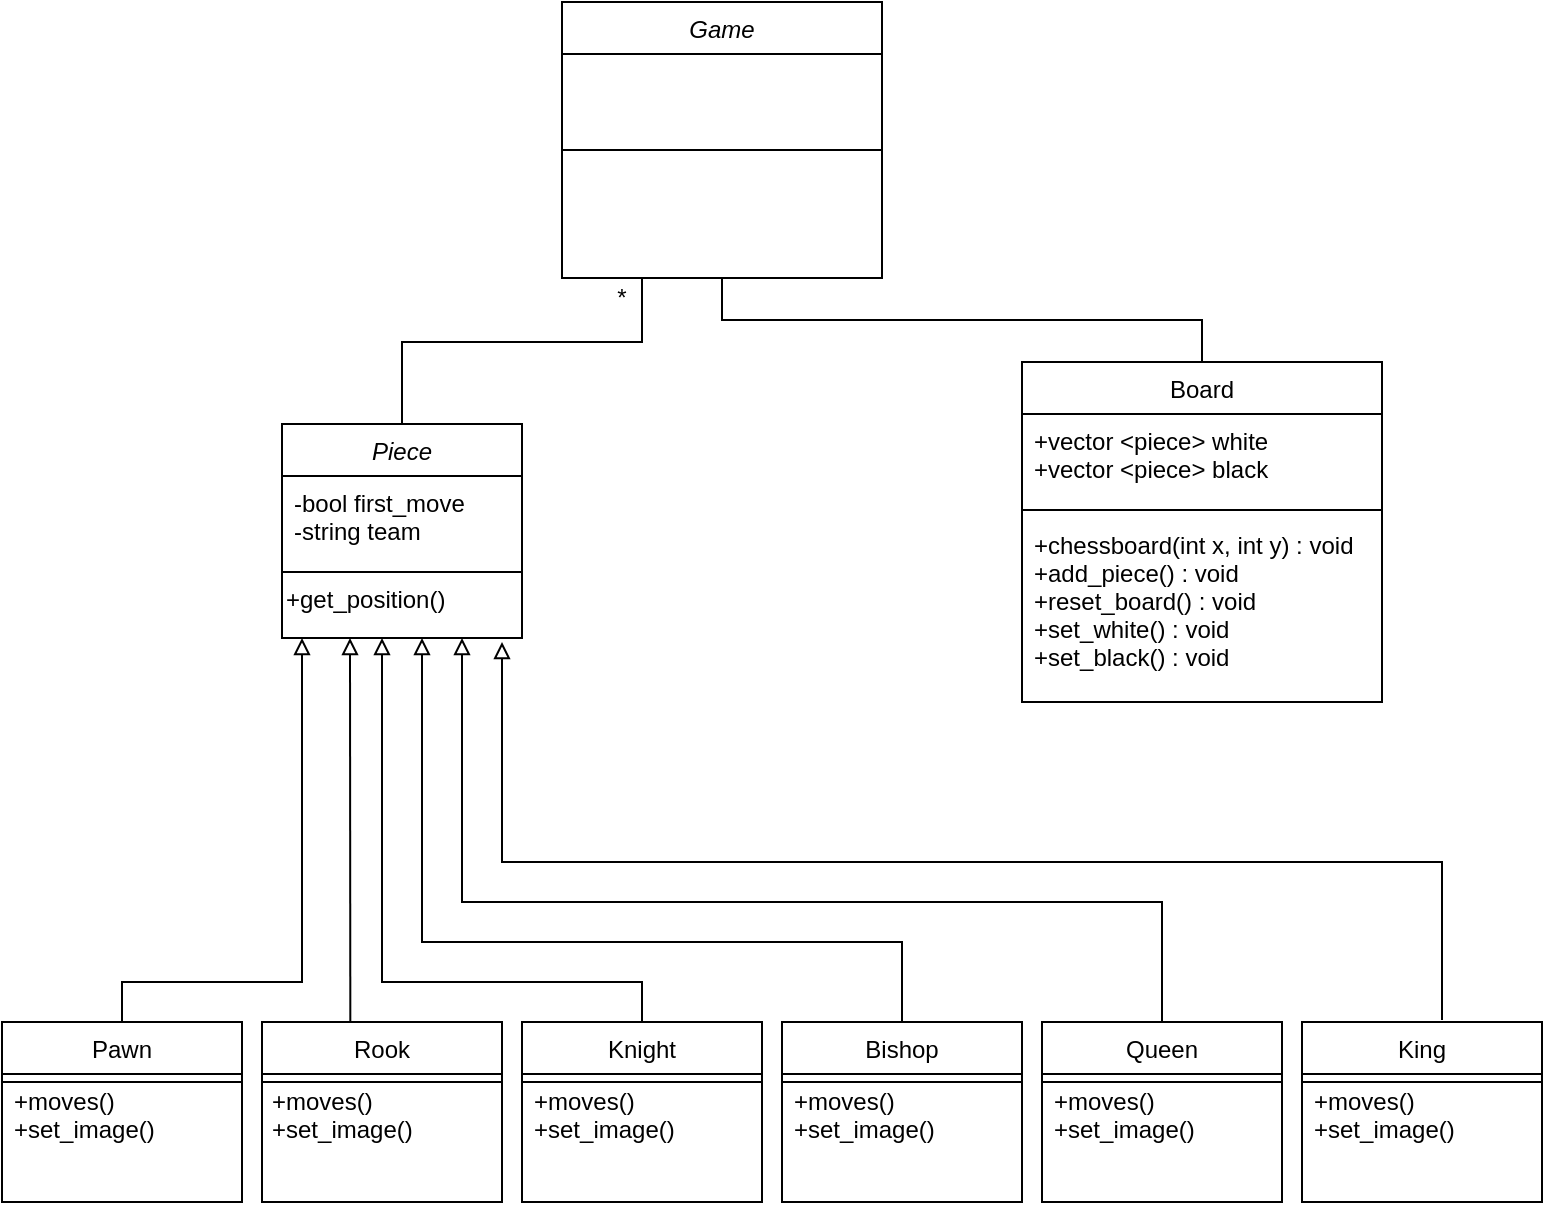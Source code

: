 <mxfile version="13.0.6" type="github"><diagram id="C5RBs43oDa-KdzZeNtuy" name="Page-1"><mxGraphModel dx="1185" dy="636" grid="1" gridSize="10" guides="1" tooltips="1" connect="1" arrows="1" fold="1" page="1" pageScale="1" pageWidth="827" pageHeight="1169" math="0" shadow="0"><root><mxCell id="WIyWlLk6GJQsqaUBKTNV-0"/><mxCell id="WIyWlLk6GJQsqaUBKTNV-1" parent="WIyWlLk6GJQsqaUBKTNV-0"/><mxCell id="zkfFHV4jXpPFQw0GAbJ--12" value="" style="endArrow=none;endSize=10;endFill=0;shadow=0;strokeWidth=1;rounded=0;edgeStyle=elbowEdgeStyle;elbow=vertical;" parent="WIyWlLk6GJQsqaUBKTNV-1" source="zkfFHV4jXpPFQw0GAbJ--6" target="zkfFHV4jXpPFQw0GAbJ--0" edge="1"><mxGeometry width="160" relative="1" as="geometry"><mxPoint x="200" y="203" as="sourcePoint"/><mxPoint x="200" y="203" as="targetPoint"/></mxGeometry></mxCell><mxCell id="zkfFHV4jXpPFQw0GAbJ--0" value="Game" style="swimlane;fontStyle=2;align=center;verticalAlign=top;childLayout=stackLayout;horizontal=1;startSize=26;horizontalStack=0;resizeParent=1;resizeLast=0;collapsible=1;marginBottom=0;rounded=0;shadow=0;strokeWidth=1;" parent="WIyWlLk6GJQsqaUBKTNV-1" vertex="1"><mxGeometry x="320" y="50" width="160" height="138" as="geometry"><mxRectangle x="230" y="140" width="160" height="26" as="alternateBounds"/></mxGeometry></mxCell><mxCell id="zkfFHV4jXpPFQw0GAbJ--2" value="&#xA;&#xA;" style="text;align=left;verticalAlign=top;spacingLeft=4;spacingRight=4;overflow=hidden;rotatable=0;points=[[0,0.5],[1,0.5]];portConstraint=eastwest;rounded=0;shadow=0;html=0;" parent="zkfFHV4jXpPFQw0GAbJ--0" vertex="1"><mxGeometry y="26" width="160" height="44" as="geometry"/></mxCell><mxCell id="zkfFHV4jXpPFQw0GAbJ--4" value="" style="line;html=1;strokeWidth=1;align=left;verticalAlign=middle;spacingTop=-1;spacingLeft=3;spacingRight=3;rotatable=0;labelPosition=right;points=[];portConstraint=eastwest;" parent="zkfFHV4jXpPFQw0GAbJ--0" vertex="1"><mxGeometry y="70" width="160" height="8" as="geometry"/></mxCell><mxCell id="BQkqRbHqGt_uNCbF7FjM-45" value="+moves()&#xA;+set_image()&#xA;&#xA;&#xA;" style="text;align=left;verticalAlign=top;spacingLeft=4;spacingRight=4;overflow=hidden;rotatable=0;points=[[0,0.5],[1,0.5]];portConstraint=eastwest;" vertex="1" parent="WIyWlLk6GJQsqaUBKTNV-1"><mxGeometry x="40" y="586" width="120" height="44" as="geometry"/></mxCell><mxCell id="BQkqRbHqGt_uNCbF7FjM-46" value="+moves()&#xA;+set_image()&#xA;&#xA;&#xA;" style="text;align=left;verticalAlign=top;spacingLeft=4;spacingRight=4;overflow=hidden;rotatable=0;points=[[0,0.5],[1,0.5]];portConstraint=eastwest;" vertex="1" parent="WIyWlLk6GJQsqaUBKTNV-1"><mxGeometry x="169" y="586" width="120" height="44" as="geometry"/></mxCell><mxCell id="BQkqRbHqGt_uNCbF7FjM-47" value="+moves()&#xA;+set_image()&#xA;&#xA;&#xA;" style="text;align=left;verticalAlign=top;spacingLeft=4;spacingRight=4;overflow=hidden;rotatable=0;points=[[0,0.5],[1,0.5]];portConstraint=eastwest;" vertex="1" parent="WIyWlLk6GJQsqaUBKTNV-1"><mxGeometry x="300" y="586" width="120" height="44" as="geometry"/></mxCell><mxCell id="BQkqRbHqGt_uNCbF7FjM-48" value="+moves()&#xA;+set_image()&#xA;&#xA;&#xA;" style="text;align=left;verticalAlign=top;spacingLeft=4;spacingRight=4;overflow=hidden;rotatable=0;points=[[0,0.5],[1,0.5]];portConstraint=eastwest;" vertex="1" parent="WIyWlLk6GJQsqaUBKTNV-1"><mxGeometry x="430" y="586" width="120" height="44" as="geometry"/></mxCell><mxCell id="BQkqRbHqGt_uNCbF7FjM-49" value="+moves()&#xA;+set_image()&#xA;&#xA;&#xA;" style="text;align=left;verticalAlign=top;spacingLeft=4;spacingRight=4;overflow=hidden;rotatable=0;points=[[0,0.5],[1,0.5]];portConstraint=eastwest;" vertex="1" parent="WIyWlLk6GJQsqaUBKTNV-1"><mxGeometry x="560" y="586" width="120" height="44" as="geometry"/></mxCell><mxCell id="BQkqRbHqGt_uNCbF7FjM-50" value="+moves()&#xA;+set_image()&#xA;&#xA;&#xA;" style="text;align=left;verticalAlign=top;spacingLeft=4;spacingRight=4;overflow=hidden;rotatable=0;points=[[0,0.5],[1,0.5]];portConstraint=eastwest;" vertex="1" parent="WIyWlLk6GJQsqaUBKTNV-1"><mxGeometry x="690" y="586" width="120" height="44" as="geometry"/></mxCell><mxCell id="BQkqRbHqGt_uNCbF7FjM-22" value="Queen" style="swimlane;fontStyle=0;align=center;verticalAlign=top;childLayout=stackLayout;horizontal=1;startSize=26;horizontalStack=0;resizeParent=1;resizeLast=0;collapsible=1;marginBottom=0;rounded=0;shadow=0;strokeWidth=1;" vertex="1" parent="WIyWlLk6GJQsqaUBKTNV-1"><mxGeometry x="560" y="560" width="120" height="90" as="geometry"><mxRectangle x="340" y="380" width="170" height="26" as="alternateBounds"/></mxGeometry></mxCell><mxCell id="BQkqRbHqGt_uNCbF7FjM-28" value="" style="line;html=1;strokeWidth=1;align=left;verticalAlign=middle;spacingTop=-1;spacingLeft=3;spacingRight=3;rotatable=0;labelPosition=right;points=[];portConstraint=eastwest;" vertex="1" parent="BQkqRbHqGt_uNCbF7FjM-22"><mxGeometry y="26" width="120" height="8" as="geometry"/></mxCell><mxCell id="BQkqRbHqGt_uNCbF7FjM-29" value="Bishop" style="swimlane;fontStyle=0;align=center;verticalAlign=top;childLayout=stackLayout;horizontal=1;startSize=26;horizontalStack=0;resizeParent=1;resizeLast=0;collapsible=1;marginBottom=0;rounded=0;shadow=0;strokeWidth=1;" vertex="1" parent="WIyWlLk6GJQsqaUBKTNV-1"><mxGeometry x="430" y="560" width="120" height="90" as="geometry"><mxRectangle x="340" y="380" width="170" height="26" as="alternateBounds"/></mxGeometry></mxCell><mxCell id="BQkqRbHqGt_uNCbF7FjM-31" value="" style="line;html=1;strokeWidth=1;align=left;verticalAlign=middle;spacingTop=-1;spacingLeft=3;spacingRight=3;rotatable=0;labelPosition=right;points=[];portConstraint=eastwest;" vertex="1" parent="BQkqRbHqGt_uNCbF7FjM-29"><mxGeometry y="26" width="120" height="8" as="geometry"/></mxCell><mxCell id="BQkqRbHqGt_uNCbF7FjM-32" value="Knight" style="swimlane;fontStyle=0;align=center;verticalAlign=top;childLayout=stackLayout;horizontal=1;startSize=26;horizontalStack=0;resizeParent=1;resizeLast=0;collapsible=1;marginBottom=0;rounded=0;shadow=0;strokeWidth=1;" vertex="1" parent="WIyWlLk6GJQsqaUBKTNV-1"><mxGeometry x="300" y="560" width="120" height="90" as="geometry"><mxRectangle x="340" y="380" width="170" height="26" as="alternateBounds"/></mxGeometry></mxCell><mxCell id="BQkqRbHqGt_uNCbF7FjM-34" value="" style="line;html=1;strokeWidth=1;align=left;verticalAlign=middle;spacingTop=-1;spacingLeft=3;spacingRight=3;rotatable=0;labelPosition=right;points=[];portConstraint=eastwest;" vertex="1" parent="BQkqRbHqGt_uNCbF7FjM-32"><mxGeometry y="26" width="120" height="8" as="geometry"/></mxCell><mxCell id="BQkqRbHqGt_uNCbF7FjM-35" value="Rook" style="swimlane;fontStyle=0;align=center;verticalAlign=top;childLayout=stackLayout;horizontal=1;startSize=26;horizontalStack=0;resizeParent=1;resizeLast=0;collapsible=1;marginBottom=0;rounded=0;shadow=0;strokeWidth=1;" vertex="1" parent="WIyWlLk6GJQsqaUBKTNV-1"><mxGeometry x="170" y="560" width="120" height="90" as="geometry"><mxRectangle x="340" y="380" width="170" height="26" as="alternateBounds"/></mxGeometry></mxCell><mxCell id="BQkqRbHqGt_uNCbF7FjM-37" value="" style="line;html=1;strokeWidth=1;align=left;verticalAlign=middle;spacingTop=-1;spacingLeft=3;spacingRight=3;rotatable=0;labelPosition=right;points=[];portConstraint=eastwest;" vertex="1" parent="BQkqRbHqGt_uNCbF7FjM-35"><mxGeometry y="26" width="120" height="8" as="geometry"/></mxCell><mxCell id="BQkqRbHqGt_uNCbF7FjM-38" value="Pawn" style="swimlane;fontStyle=0;align=center;verticalAlign=top;childLayout=stackLayout;horizontal=1;startSize=26;horizontalStack=0;resizeParent=1;resizeLast=0;collapsible=1;marginBottom=0;rounded=0;shadow=0;strokeWidth=1;" vertex="1" parent="WIyWlLk6GJQsqaUBKTNV-1"><mxGeometry x="40" y="560" width="120" height="90" as="geometry"><mxRectangle x="340" y="380" width="170" height="26" as="alternateBounds"/></mxGeometry></mxCell><mxCell id="BQkqRbHqGt_uNCbF7FjM-40" value="" style="line;html=1;strokeWidth=1;align=left;verticalAlign=middle;spacingTop=-1;spacingLeft=3;spacingRight=3;rotatable=0;labelPosition=right;points=[];portConstraint=eastwest;" vertex="1" parent="BQkqRbHqGt_uNCbF7FjM-38"><mxGeometry y="26" width="120" height="8" as="geometry"/></mxCell><mxCell id="BQkqRbHqGt_uNCbF7FjM-41" value="King" style="swimlane;fontStyle=0;align=center;verticalAlign=top;childLayout=stackLayout;horizontal=1;startSize=26;horizontalStack=0;resizeParent=1;resizeLast=0;collapsible=1;marginBottom=0;rounded=0;shadow=0;strokeWidth=1;" vertex="1" parent="WIyWlLk6GJQsqaUBKTNV-1"><mxGeometry x="690" y="560" width="120" height="90" as="geometry"><mxRectangle x="340" y="380" width="170" height="26" as="alternateBounds"/></mxGeometry></mxCell><mxCell id="BQkqRbHqGt_uNCbF7FjM-43" value="" style="line;html=1;strokeWidth=1;align=left;verticalAlign=middle;spacingTop=-1;spacingLeft=3;spacingRight=3;rotatable=0;labelPosition=right;points=[];portConstraint=eastwest;" vertex="1" parent="BQkqRbHqGt_uNCbF7FjM-41"><mxGeometry y="26" width="120" height="8" as="geometry"/></mxCell><mxCell id="BQkqRbHqGt_uNCbF7FjM-54" value="Rook" style="swimlane;fontStyle=0;align=center;verticalAlign=top;childLayout=stackLayout;horizontal=1;startSize=26;horizontalStack=0;resizeParent=1;resizeLast=0;collapsible=1;marginBottom=0;rounded=0;shadow=0;strokeWidth=1;" vertex="1" parent="WIyWlLk6GJQsqaUBKTNV-1"><mxGeometry x="170" y="560" width="120" height="90" as="geometry"><mxRectangle x="340" y="380" width="170" height="26" as="alternateBounds"/></mxGeometry></mxCell><mxCell id="BQkqRbHqGt_uNCbF7FjM-55" value="" style="line;html=1;strokeWidth=1;align=left;verticalAlign=middle;spacingTop=-1;spacingLeft=3;spacingRight=3;rotatable=0;labelPosition=right;points=[];portConstraint=eastwest;" vertex="1" parent="BQkqRbHqGt_uNCbF7FjM-54"><mxGeometry y="26" width="120" height="8" as="geometry"/></mxCell><mxCell id="zkfFHV4jXpPFQw0GAbJ--6" value="Board" style="swimlane;fontStyle=0;align=center;verticalAlign=top;childLayout=stackLayout;horizontal=1;startSize=26;horizontalStack=0;resizeParent=1;resizeLast=0;collapsible=1;marginBottom=0;rounded=0;shadow=0;strokeWidth=1;" parent="WIyWlLk6GJQsqaUBKTNV-1" vertex="1"><mxGeometry x="550" y="230" width="180" height="170" as="geometry"><mxRectangle x="130" y="380" width="160" height="26" as="alternateBounds"/></mxGeometry></mxCell><mxCell id="zkfFHV4jXpPFQw0GAbJ--8" value="+vector &lt;piece&gt; white&#xA;+vector &lt;piece&gt; black&#xA;" style="text;align=left;verticalAlign=top;spacingLeft=4;spacingRight=4;overflow=hidden;rotatable=0;points=[[0,0.5],[1,0.5]];portConstraint=eastwest;rounded=0;shadow=0;html=0;" parent="zkfFHV4jXpPFQw0GAbJ--6" vertex="1"><mxGeometry y="26" width="180" height="44" as="geometry"/></mxCell><mxCell id="zkfFHV4jXpPFQw0GAbJ--9" value="" style="line;html=1;strokeWidth=1;align=left;verticalAlign=middle;spacingTop=-1;spacingLeft=3;spacingRight=3;rotatable=0;labelPosition=right;points=[];portConstraint=eastwest;" parent="zkfFHV4jXpPFQw0GAbJ--6" vertex="1"><mxGeometry y="70" width="180" height="8" as="geometry"/></mxCell><mxCell id="zkfFHV4jXpPFQw0GAbJ--10" value="+chessboard(int x, int y) : void&#xA;+add_piece() : void&#xA;+reset_board() : void&#xA;+set_white() : void&#xA;+set_black() : void&#xA;&#xA;" style="text;align=left;verticalAlign=top;spacingLeft=4;spacingRight=4;overflow=hidden;rotatable=0;points=[[0,0.5],[1,0.5]];portConstraint=eastwest;fontStyle=0" parent="zkfFHV4jXpPFQw0GAbJ--6" vertex="1"><mxGeometry y="78" width="180" height="82" as="geometry"/></mxCell><mxCell id="BQkqRbHqGt_uNCbF7FjM-56" value="Piece" style="swimlane;fontStyle=2;align=center;verticalAlign=top;childLayout=stackLayout;horizontal=1;startSize=26;horizontalStack=0;resizeParent=1;resizeLast=0;collapsible=1;marginBottom=0;rounded=0;shadow=0;strokeWidth=1;" vertex="1" parent="WIyWlLk6GJQsqaUBKTNV-1"><mxGeometry x="180" y="261" width="120" height="107" as="geometry"><mxRectangle x="230" y="140" width="160" height="26" as="alternateBounds"/></mxGeometry></mxCell><mxCell id="BQkqRbHqGt_uNCbF7FjM-57" value="-bool first_move&#xA;-string team&#xA;" style="text;align=left;verticalAlign=top;spacingLeft=4;spacingRight=4;overflow=hidden;rotatable=0;points=[[0,0.5],[1,0.5]];portConstraint=eastwest;rounded=0;shadow=0;html=0;" vertex="1" parent="BQkqRbHqGt_uNCbF7FjM-56"><mxGeometry y="26" width="120" height="44" as="geometry"/></mxCell><mxCell id="BQkqRbHqGt_uNCbF7FjM-58" value="" style="line;html=1;strokeWidth=1;align=left;verticalAlign=middle;spacingTop=-1;spacingLeft=3;spacingRight=3;rotatable=0;labelPosition=right;points=[];portConstraint=eastwest;" vertex="1" parent="BQkqRbHqGt_uNCbF7FjM-56"><mxGeometry y="70" width="120" height="8" as="geometry"/></mxCell><mxCell id="BQkqRbHqGt_uNCbF7FjM-62" value="+get_position() " style="text;html=1;align=left;verticalAlign=middle;resizable=0;points=[];autosize=1;" vertex="1" parent="BQkqRbHqGt_uNCbF7FjM-56"><mxGeometry y="78" width="120" height="20" as="geometry"/></mxCell><mxCell id="BQkqRbHqGt_uNCbF7FjM-63" value="" style="endArrow=none;html=1;entryX=0.25;entryY=1;entryDx=0;entryDy=0;exitX=0.5;exitY=0;exitDx=0;exitDy=0;rounded=0;" edge="1" parent="WIyWlLk6GJQsqaUBKTNV-1" source="BQkqRbHqGt_uNCbF7FjM-56" target="zkfFHV4jXpPFQw0GAbJ--0"><mxGeometry width="50" height="50" relative="1" as="geometry"><mxPoint x="420" y="360" as="sourcePoint"/><mxPoint x="470" y="310" as="targetPoint"/><Array as="points"><mxPoint x="240" y="220"/><mxPoint x="360" y="220"/></Array></mxGeometry></mxCell><mxCell id="BQkqRbHqGt_uNCbF7FjM-65" value="&lt;div&gt;*&lt;/div&gt;" style="text;html=1;strokeColor=none;fillColor=none;align=center;verticalAlign=middle;whiteSpace=wrap;rounded=0;" vertex="1" parent="WIyWlLk6GJQsqaUBKTNV-1"><mxGeometry x="330" y="188" width="40" height="20" as="geometry"/></mxCell><mxCell id="BQkqRbHqGt_uNCbF7FjM-67" value="" style="endArrow=block;html=1;exitX=0.5;exitY=0;exitDx=0;exitDy=0;rounded=0;endFill=0;" edge="1" parent="WIyWlLk6GJQsqaUBKTNV-1" source="BQkqRbHqGt_uNCbF7FjM-38"><mxGeometry width="50" height="50" relative="1" as="geometry"><mxPoint x="100" y="540" as="sourcePoint"/><mxPoint x="190" y="368" as="targetPoint"/><Array as="points"><mxPoint x="100" y="540"/><mxPoint x="190" y="540"/></Array></mxGeometry></mxCell><mxCell id="BQkqRbHqGt_uNCbF7FjM-68" value="" style="endArrow=block;html=1;exitX=0.368;exitY=0;exitDx=0;exitDy=0;rounded=0;exitPerimeter=0;endFill=0;" edge="1" parent="WIyWlLk6GJQsqaUBKTNV-1" source="BQkqRbHqGt_uNCbF7FjM-54"><mxGeometry width="50" height="50" relative="1" as="geometry"><mxPoint x="100" y="560" as="sourcePoint"/><mxPoint x="214" y="368" as="targetPoint"/><Array as="points"/></mxGeometry></mxCell><mxCell id="BQkqRbHqGt_uNCbF7FjM-69" value="" style="endArrow=block;html=1;exitX=0.5;exitY=0;exitDx=0;exitDy=0;rounded=0;endFill=0;" edge="1" parent="WIyWlLk6GJQsqaUBKTNV-1"><mxGeometry width="50" height="50" relative="1" as="geometry"><mxPoint x="360" y="560" as="sourcePoint"/><mxPoint x="230" y="368" as="targetPoint"/><Array as="points"><mxPoint x="360" y="540"/><mxPoint x="230" y="540"/></Array></mxGeometry></mxCell><mxCell id="BQkqRbHqGt_uNCbF7FjM-72" value="" style="endArrow=block;html=1;rounded=0;exitX=0.5;exitY=0;exitDx=0;exitDy=0;endFill=0;" edge="1" parent="WIyWlLk6GJQsqaUBKTNV-1" source="BQkqRbHqGt_uNCbF7FjM-29"><mxGeometry width="50" height="50" relative="1" as="geometry"><mxPoint x="420" y="360" as="sourcePoint"/><mxPoint x="250" y="368" as="targetPoint"/><Array as="points"><mxPoint x="490" y="520"/><mxPoint x="250" y="520"/></Array></mxGeometry></mxCell><mxCell id="BQkqRbHqGt_uNCbF7FjM-74" value="" style="endArrow=block;html=1;rounded=0;exitX=0.5;exitY=0;exitDx=0;exitDy=0;entryX=0.75;entryY=1;entryDx=0;entryDy=0;endFill=0;" edge="1" parent="WIyWlLk6GJQsqaUBKTNV-1" source="BQkqRbHqGt_uNCbF7FjM-22" target="BQkqRbHqGt_uNCbF7FjM-56"><mxGeometry width="50" height="50" relative="1" as="geometry"><mxPoint x="420" y="360" as="sourcePoint"/><mxPoint x="260" y="370" as="targetPoint"/><Array as="points"><mxPoint x="620" y="500"/><mxPoint x="270" y="500"/></Array></mxGeometry></mxCell><mxCell id="BQkqRbHqGt_uNCbF7FjM-75" value="" style="endArrow=block;html=1;rounded=0;endFill=0;" edge="1" parent="WIyWlLk6GJQsqaUBKTNV-1"><mxGeometry width="50" height="50" relative="1" as="geometry"><mxPoint x="760" y="559" as="sourcePoint"/><mxPoint x="290" y="370" as="targetPoint"/><Array as="points"><mxPoint x="760" y="480"/><mxPoint x="290" y="480"/></Array></mxGeometry></mxCell></root></mxGraphModel></diagram></mxfile>